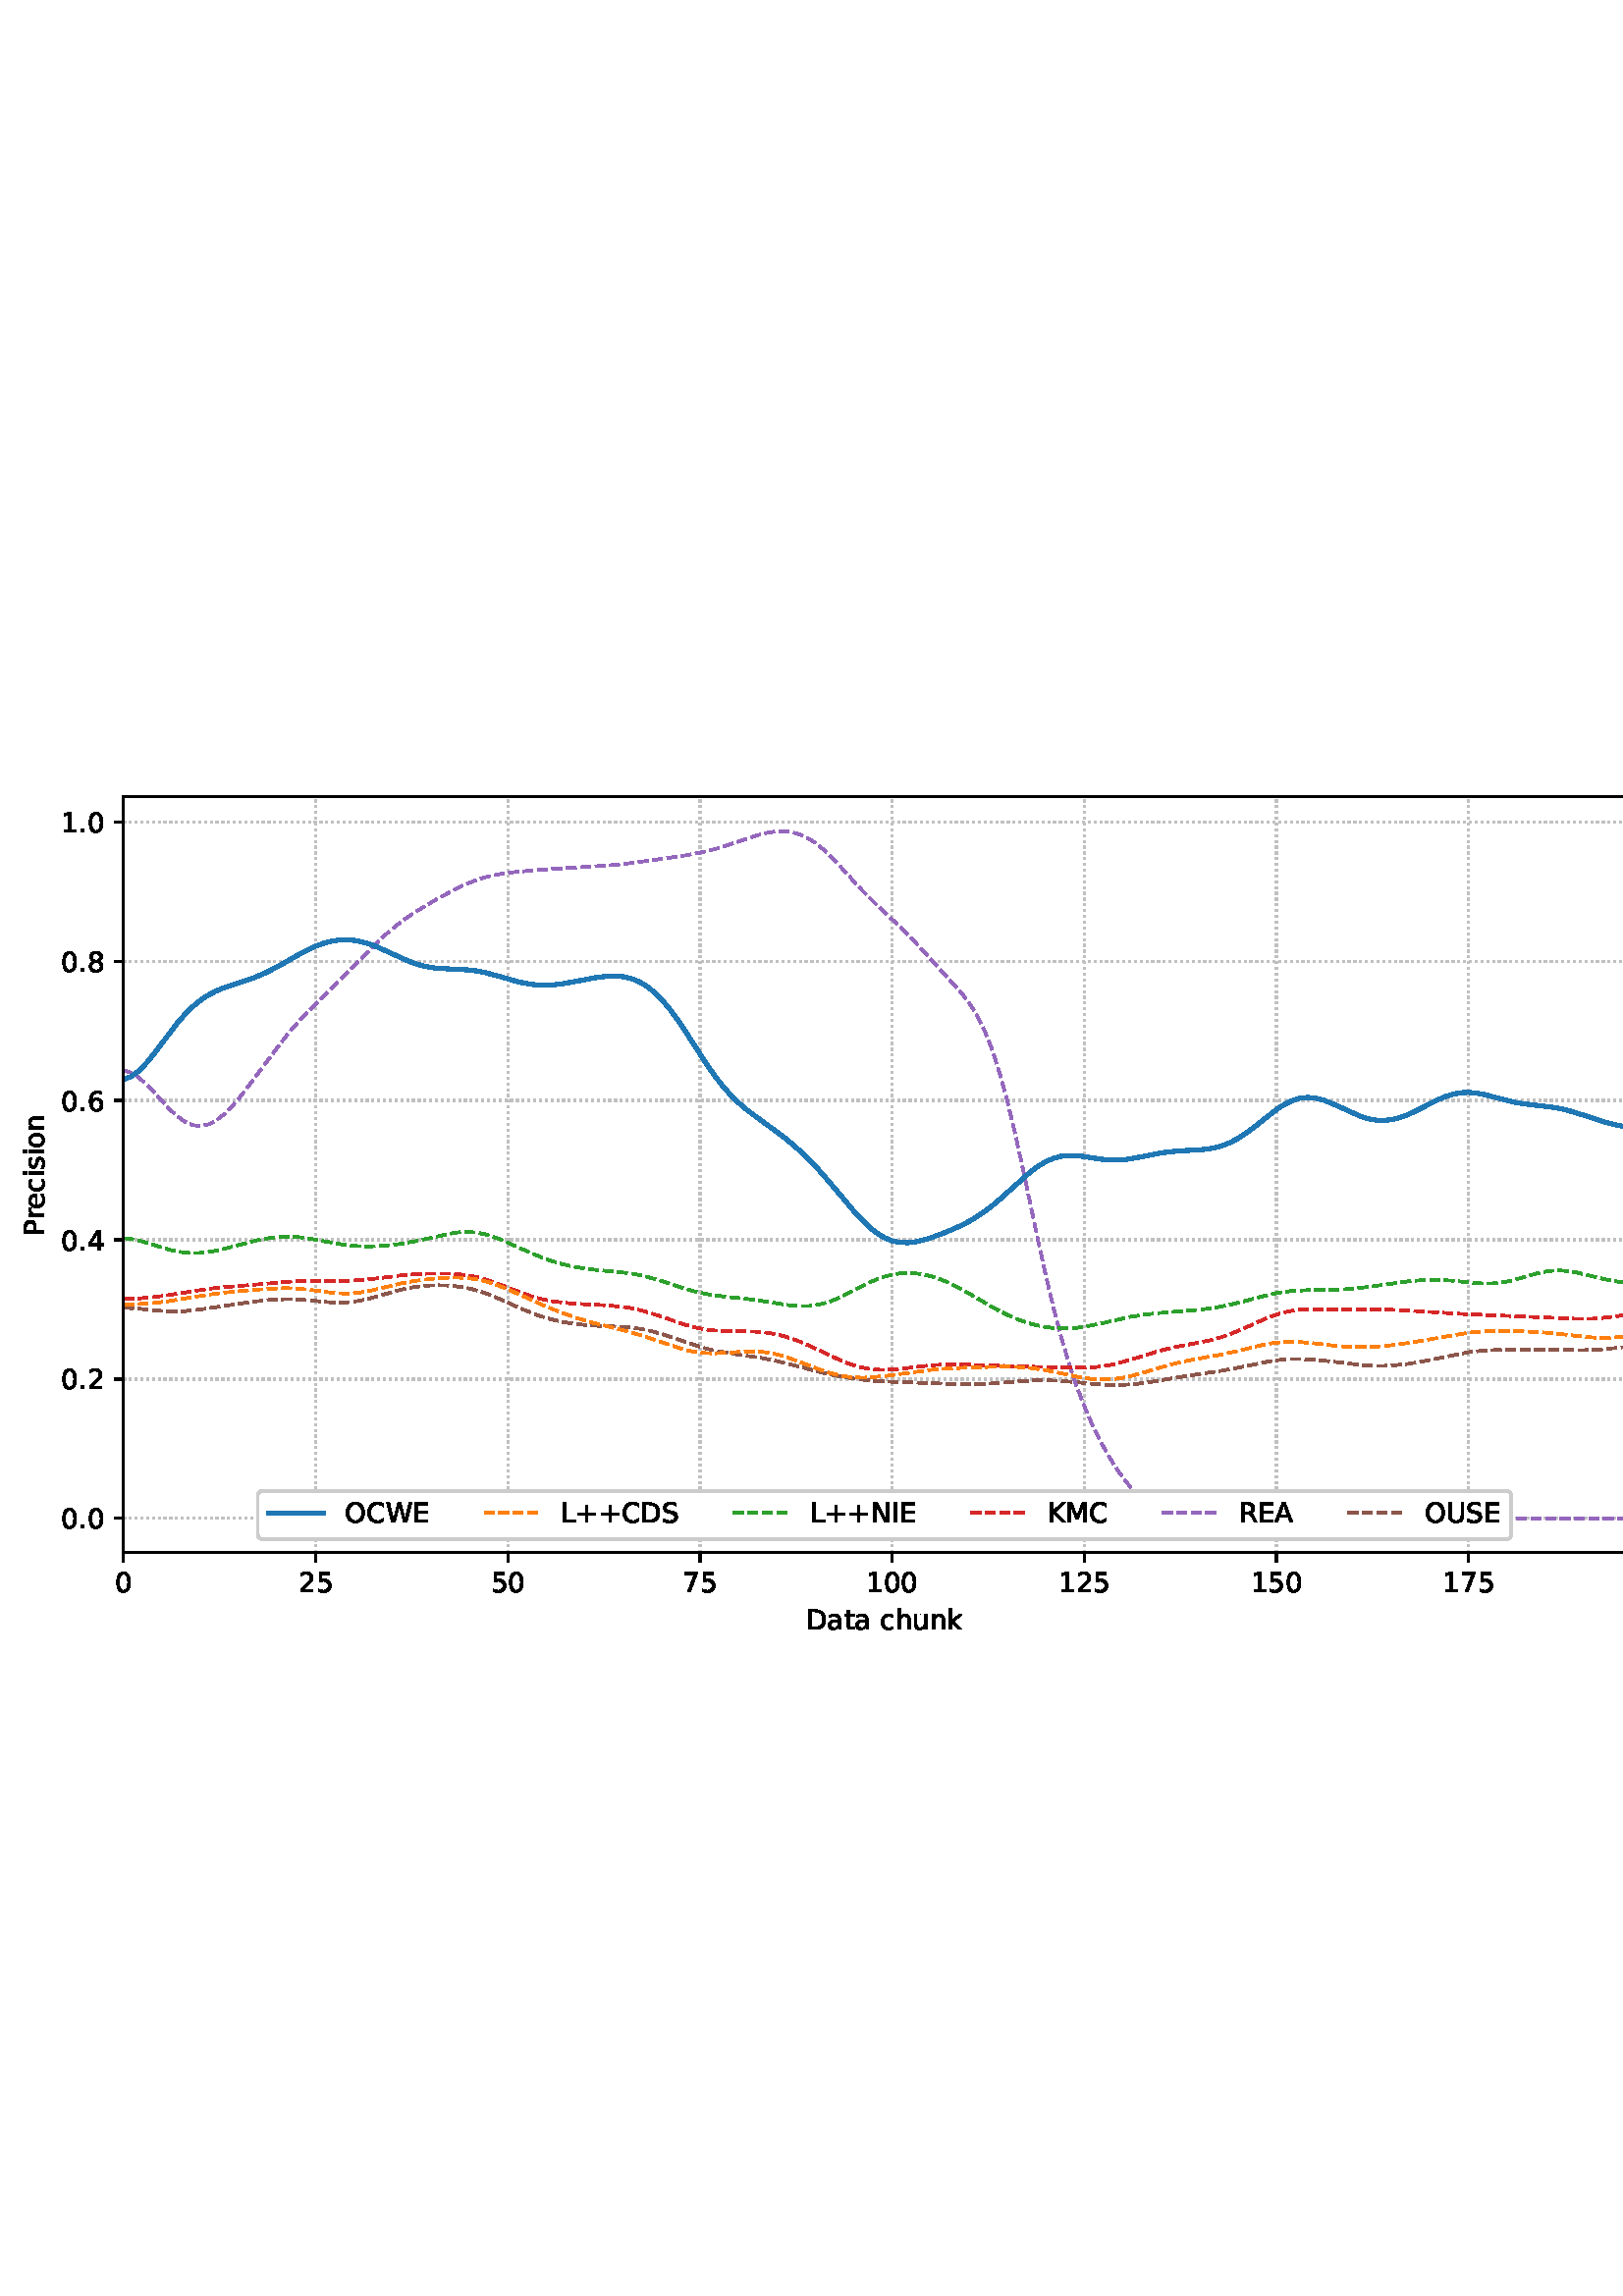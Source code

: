 %!PS-Adobe-3.0 EPSF-3.0
%%Orientation: portrait
%%BoundingBox: 1.511 235.028 610.489 556.972
%%EndComments
%%BeginProlog
/mpldict 8 dict def
mpldict begin
/m { moveto } bind def
/l { lineto } bind def
/r { rlineto } bind def
/c { curveto } bind def
/cl { closepath } bind def
/box {
m
1 index 0 r
0 exch r
neg 0 r
cl
} bind def
/clipbox {
box
clip
newpath
} bind def
%!PS-Adobe-3.0 Resource-Font
%%Copyright: Copyright (c) 2003 by Bitstream, Inc. All Rights Reserved. Copyright (c) 2006 by Tavmjong Bah. All Rights Reserved. DejaVu changes are in public domain 
25 dict begin
/_d{bind def}bind def
/_m{moveto}_d
/_l{lineto}_d
/_cl{closepath eofill}_d
/_c{curveto}_d
/_sc{7 -1 roll{setcachedevice}{pop pop pop pop pop pop}ifelse}_d
/_e{exec}_d
/FontName /DejaVuSans def
/PaintType 0 def
/FontMatrix[.001 0 0 .001 0 0]def
/FontBBox[-1021 -463 1793 1232]def
/FontType 3 def
/Encoding [ /space /plus /period /zero /one /two /four /five /six /seven /eight /A /C /D /E /I /K /L /M /N /O /P /R /S /U /W /a /c /e /h /i /k /n /o /r /s /t /u ] def
/FontInfo 10 dict dup begin
/FamilyName (DejaVu Sans) def
/FullName (DejaVu Sans) def
/Notice (Copyright (c) 2003 by Bitstream, Inc. All Rights Reserved. Copyright (c) 2006 by Tavmjong Bah. All Rights Reserved. DejaVu changes are in public domain ) def
/Weight (Book) def
/Version (Version 2.35) def
/ItalicAngle 0.0 def
/isFixedPitch false def
/UnderlinePosition -130 def
/UnderlineThickness 90 def
end readonly def
/CharStrings 39 dict dup begin
/.notdef 0 def
/space{318 0 0 0 0 0 _sc
}_d
/plus{838 0 106 0 732 627 _sc
460 627 _m
460 355 _l
732 355 _l
732 272 _l
460 272 _l
460 0 _l
378 0 _l
378 272 _l
106 272 _l
106 355 _l
378 355 _l
378 627 _l
460 627 _l
_cl}_d
/period{318 0 107 0 210 124 _sc
107 124 _m
210 124 _l
210 0 _l
107 0 _l
107 124 _l
_cl}_d
/zero{636 0 66 -13 570 742 _sc
318 664 _m
267 664 229 639 203 589 _c
177 539 165 464 165 364 _c
165 264 177 189 203 139 _c
229 89 267 64 318 64 _c
369 64 407 89 433 139 _c
458 189 471 264 471 364 _c
471 464 458 539 433 589 _c
407 639 369 664 318 664 _c
318 742 _m
399 742 461 709 505 645 _c
548 580 570 486 570 364 _c
570 241 548 147 505 83 _c
461 19 399 -13 318 -13 _c
236 -13 173 19 130 83 _c
87 147 66 241 66 364 _c
66 486 87 580 130 645 _c
173 709 236 742 318 742 _c
_cl}_d
/one{636 0 110 0 544 729 _sc
124 83 _m
285 83 _l
285 639 _l
110 604 _l
110 694 _l
284 729 _l
383 729 _l
383 83 _l
544 83 _l
544 0 _l
124 0 _l
124 83 _l
_cl}_d
/two{{636 0 73 0 536 742 _sc
192 83 _m
536 83 _l
536 0 _l
73 0 _l
73 83 _l
110 121 161 173 226 239 _c
290 304 331 346 348 365 _c
380 400 402 430 414 455 _c
426 479 433 504 433 528 _c
433 566 419 598 392 622 _c
365 646 330 659 286 659 _c
255 659 222 653 188 643 _c
154 632 117 616 78 594 _c
78 694 _l
118 710 155 722 189 730 _c
223 738 255 742 284 742 _c
}_e{359 742 419 723 464 685 _c
509 647 532 597 532 534 _c
532 504 526 475 515 449 _c
504 422 484 390 454 354 _c
446 344 420 317 376 272 _c
332 227 271 164 192 83 _c
_cl}_e}_d
/four{636 0 49 0 580 729 _sc
378 643 _m
129 254 _l
378 254 _l
378 643 _l
352 729 _m
476 729 _l
476 254 _l
580 254 _l
580 172 _l
476 172 _l
476 0 _l
378 0 _l
378 172 _l
49 172 _l
49 267 _l
352 729 _l
_cl}_d
/five{{636 0 77 -13 549 729 _sc
108 729 _m
495 729 _l
495 646 _l
198 646 _l
198 467 _l
212 472 227 476 241 478 _c
255 480 270 482 284 482 _c
365 482 429 459 477 415 _c
525 370 549 310 549 234 _c
549 155 524 94 475 51 _c
426 8 357 -13 269 -13 _c
238 -13 207 -10 175 -6 _c
143 -1 111 6 77 17 _c
77 116 _l
106 100 136 88 168 80 _c
199 72 232 69 267 69 _c
}_e{323 69 368 83 401 113 _c
433 143 450 183 450 234 _c
450 284 433 324 401 354 _c
368 384 323 399 267 399 _c
241 399 214 396 188 390 _c
162 384 135 375 108 363 _c
108 729 _l
_cl}_e}_d
/six{{636 0 70 -13 573 742 _sc
330 404 _m
286 404 251 388 225 358 _c
199 328 186 286 186 234 _c
186 181 199 139 225 109 _c
251 79 286 64 330 64 _c
374 64 409 79 435 109 _c
461 139 474 181 474 234 _c
474 286 461 328 435 358 _c
409 388 374 404 330 404 _c
526 713 _m
526 623 _l
501 635 476 644 451 650 _c
425 656 400 659 376 659 _c
310 659 260 637 226 593 _c
}_e{192 549 172 482 168 394 _c
187 422 211 444 240 459 _c
269 474 301 482 336 482 _c
409 482 467 459 509 415 _c
551 371 573 310 573 234 _c
573 159 550 99 506 54 _c
462 9 403 -13 330 -13 _c
246 -13 181 19 137 83 _c
92 147 70 241 70 364 _c
70 479 97 571 152 639 _c
206 707 280 742 372 742 _c
396 742 421 739 447 735 _c
472 730 498 723 526 713 _c
_cl}_e}_d
/seven{636 0 82 0 551 729 _sc
82 729 _m
551 729 _l
551 687 _l
286 0 _l
183 0 _l
432 646 _l
82 646 _l
82 729 _l
_cl}_d
/eight{{636 0 68 -13 568 742 _sc
318 346 _m
271 346 234 333 207 308 _c
180 283 167 249 167 205 _c
167 161 180 126 207 101 _c
234 76 271 64 318 64 _c
364 64 401 76 428 102 _c
455 127 469 161 469 205 _c
469 249 455 283 429 308 _c
402 333 365 346 318 346 _c
219 388 _m
177 398 144 418 120 447 _c
96 476 85 511 85 553 _c
85 611 105 657 147 691 _c
188 725 245 742 318 742 _c
}_e{390 742 447 725 489 691 _c
530 657 551 611 551 553 _c
551 511 539 476 515 447 _c
491 418 459 398 417 388 _c
464 377 501 355 528 323 _c
554 291 568 251 568 205 _c
568 134 546 80 503 43 _c
459 5 398 -13 318 -13 _c
237 -13 175 5 132 43 _c
89 80 68 134 68 205 _c
68 251 81 291 108 323 _c
134 355 171 377 219 388 _c
183 544 _m
183 506 194 476 218 455 _c
}_e{242 434 275 424 318 424 _c
360 424 393 434 417 455 _c
441 476 453 506 453 544 _c
453 582 441 611 417 632 _c
393 653 360 664 318 664 _c
275 664 242 653 218 632 _c
194 611 183 582 183 544 _c
_cl}_e}_d
/A{684 0 8 0 676 729 _sc
342 632 _m
208 269 _l
476 269 _l
342 632 _l
286 729 _m
398 729 _l
676 0 _l
573 0 _l
507 187 _l
178 187 _l
112 0 _l
8 0 _l
286 729 _l
_cl}_d
/C{{698 0 56 -13 644 742 _sc
644 673 _m
644 569 _l
610 599 575 622 537 638 _c
499 653 460 661 418 661 _c
334 661 270 635 226 584 _c
182 533 160 460 160 364 _c
160 268 182 194 226 143 _c
270 92 334 67 418 67 _c
460 67 499 74 537 90 _c
575 105 610 128 644 159 _c
644 56 _l
609 32 572 15 534 4 _c
496 -7 455 -13 412 -13 _c
302 -13 215 20 151 87 _c
}_e{87 154 56 246 56 364 _c
56 481 87 573 151 641 _c
215 708 302 742 412 742 _c
456 742 497 736 535 725 _c
573 713 610 696 644 673 _c
_cl}_e}_d
/D{770 0 98 0 711 729 _sc
197 648 _m
197 81 _l
316 81 _l
416 81 490 103 537 149 _c
583 195 607 267 607 365 _c
607 463 583 534 537 580 _c
490 625 416 648 316 648 _c
197 648 _l
98 729 _m
301 729 _l
442 729 546 699 612 641 _c
678 582 711 490 711 365 _c
711 239 677 147 611 88 _c
545 29 441 0 301 0 _c
98 0 _l
98 729 _l
_cl}_d
/E{632 0 98 0 568 729 _sc
98 729 _m
559 729 _l
559 646 _l
197 646 _l
197 430 _l
544 430 _l
544 347 _l
197 347 _l
197 83 _l
568 83 _l
568 0 _l
98 0 _l
98 729 _l
_cl}_d
/I{295 0 98 0 197 729 _sc
98 729 _m
197 729 _l
197 0 _l
98 0 _l
98 729 _l
_cl}_d
/K{656 0 98 0 677 729 _sc
98 729 _m
197 729 _l
197 421 _l
524 729 _l
651 729 _l
289 389 _l
677 0 _l
547 0 _l
197 351 _l
197 0 _l
98 0 _l
98 729 _l
_cl}_d
/L{557 0 98 0 552 729 _sc
98 729 _m
197 729 _l
197 83 _l
552 83 _l
552 0 _l
98 0 _l
98 729 _l
_cl}_d
/M{863 0 98 0 765 729 _sc
98 729 _m
245 729 _l
431 233 _l
618 729 _l
765 729 _l
765 0 _l
669 0 _l
669 640 _l
481 140 _l
382 140 _l
194 640 _l
194 0 _l
98 0 _l
98 729 _l
_cl}_d
/N{748 0 98 0 650 729 _sc
98 729 _m
231 729 _l
554 119 _l
554 729 _l
650 729 _l
650 0 _l
517 0 _l
194 610 _l
194 0 _l
98 0 _l
98 729 _l
_cl}_d
/O{787 0 56 -13 731 742 _sc
394 662 _m
322 662 265 635 223 582 _c
181 528 160 456 160 364 _c
160 272 181 199 223 146 _c
265 92 322 66 394 66 _c
465 66 522 92 564 146 _c
606 199 627 272 627 364 _c
627 456 606 528 564 582 _c
522 635 465 662 394 662 _c
394 742 _m
496 742 577 707 639 639 _c
700 571 731 479 731 364 _c
731 248 700 157 639 89 _c
577 21 496 -13 394 -13 _c
291 -13 209 21 148 89 _c
86 157 56 248 56 364 _c
56 479 86 571 148 639 _c
209 707 291 742 394 742 _c
_cl}_d
/P{603 0 98 0 569 729 _sc
197 648 _m
197 374 _l
321 374 _l
367 374 402 385 427 409 _c
452 433 465 467 465 511 _c
465 555 452 588 427 612 _c
402 636 367 648 321 648 _c
197 648 _l
98 729 _m
321 729 _l
402 729 464 710 506 673 _c
548 636 569 582 569 511 _c
569 439 548 384 506 348 _c
464 311 402 293 321 293 _c
197 293 _l
197 0 _l
98 0 _l
98 729 _l
_cl}_d
/R{{695 0 98 0 666 729 _sc
444 342 _m
465 334 486 319 506 296 _c
526 272 546 240 566 199 _c
666 0 _l
560 0 _l
467 187 _l
443 235 419 268 397 284 _c
374 300 343 308 304 308 _c
197 308 _l
197 0 _l
98 0 _l
98 729 _l
321 729 _l
404 729 466 711 507 677 _c
548 642 569 589 569 519 _c
569 473 558 434 537 404 _c
515 374 484 353 444 342 _c
197 648 _m
197 389 _l
321 389 _l
}_e{368 389 404 400 428 422 _c
452 444 465 476 465 519 _c
465 561 452 593 428 615 _c
404 637 368 648 321 648 _c
197 648 _l
_cl}_e}_d
/S{{635 0 66 -13 579 742 _sc
535 705 _m
535 609 _l
497 627 462 640 429 649 _c
395 657 363 662 333 662 _c
279 662 237 651 208 631 _c
179 610 165 580 165 542 _c
165 510 174 485 194 469 _c
213 452 250 439 304 429 _c
364 417 _l
437 403 491 378 526 343 _c
561 307 579 260 579 201 _c
579 130 555 77 508 41 _c
460 5 391 -13 300 -13 _c
265 -13 228 -9 189 -2 _c
}_e{150 5 110 16 69 32 _c
69 134 _l
109 111 148 94 186 83 _c
224 71 262 66 300 66 _c
356 66 399 77 430 99 _c
460 121 476 152 476 194 _c
476 230 465 258 443 278 _c
421 298 385 313 335 323 _c
275 335 _l
201 349 148 372 115 404 _c
82 435 66 478 66 534 _c
66 598 88 649 134 686 _c
179 723 242 742 322 742 _c
356 742 390 739 426 733 _c
461 727 497 717 535 705 _c
}_e{_cl}_e}_d
/U{732 0 87 -13 645 729 _sc
87 729 _m
186 729 _l
186 286 _l
186 208 200 151 228 117 _c
256 83 302 66 366 66 _c
429 66 475 83 503 117 _c
531 151 546 208 546 286 _c
546 729 _l
645 729 _l
645 274 _l
645 178 621 107 574 59 _c
527 11 458 -13 366 -13 _c
274 -13 204 11 157 59 _c
110 107 87 178 87 274 _c
87 729 _l
_cl}_d
/W{989 0 33 0 956 729 _sc
33 729 _m
133 729 _l
286 113 _l
439 729 _l
550 729 _l
703 113 _l
856 729 _l
956 729 _l
773 0 _l
649 0 _l
495 633 _l
340 0 _l
216 0 _l
33 729 _l
_cl}_d
/a{{613 0 60 -13 522 560 _sc
343 275 _m
270 275 220 266 192 250 _c
164 233 150 205 150 165 _c
150 133 160 107 181 89 _c
202 70 231 61 267 61 _c
317 61 357 78 387 114 _c
417 149 432 196 432 255 _c
432 275 _l
343 275 _l
522 312 _m
522 0 _l
432 0 _l
432 83 _l
411 49 385 25 355 10 _c
325 -5 287 -13 243 -13 _c
187 -13 142 2 109 33 _c
76 64 60 106 60 159 _c
}_e{60 220 80 266 122 298 _c
163 329 224 345 306 345 _c
432 345 _l
432 354 _l
432 395 418 427 391 450 _c
364 472 326 484 277 484 _c
245 484 215 480 185 472 _c
155 464 127 453 100 439 _c
100 522 _l
132 534 164 544 195 550 _c
226 556 256 560 286 560 _c
365 560 424 539 463 498 _c
502 457 522 395 522 312 _c
_cl}_e}_d
/c{{550 0 55 -13 488 560 _sc
488 526 _m
488 442 _l
462 456 437 466 411 473 _c
385 480 360 484 334 484 _c
276 484 230 465 198 428 _c
166 391 150 339 150 273 _c
150 206 166 154 198 117 _c
230 80 276 62 334 62 _c
360 62 385 65 411 72 _c
437 79 462 90 488 104 _c
488 21 _l
462 9 436 0 410 -5 _c
383 -10 354 -13 324 -13 _c
242 -13 176 12 128 64 _c
}_e{79 115 55 185 55 273 _c
55 362 79 432 128 483 _c
177 534 244 560 330 560 _c
358 560 385 557 411 551 _c
437 545 463 537 488 526 _c
_cl}_e}_d
/e{{615 0 55 -13 562 560 _sc
562 296 _m
562 252 _l
149 252 _l
153 190 171 142 205 110 _c
238 78 284 62 344 62 _c
378 62 412 66 444 74 _c
476 82 509 95 541 113 _c
541 28 _l
509 14 476 3 442 -3 _c
408 -9 373 -13 339 -13 _c
251 -13 182 12 131 62 _c
80 112 55 181 55 268 _c
55 357 79 428 127 481 _c
175 533 241 560 323 560 _c
397 560 455 536 498 489 _c
}_e{540 441 562 377 562 296 _c
472 322 _m
471 371 457 410 431 440 _c
404 469 368 484 324 484 _c
274 484 234 469 204 441 _c
174 413 156 373 152 322 _c
472 322 _l
_cl}_e}_d
/h{634 0 91 0 549 760 _sc
549 330 _m
549 0 _l
459 0 _l
459 327 _l
459 379 448 417 428 443 _c
408 469 378 482 338 482 _c
289 482 251 466 223 435 _c
195 404 181 362 181 309 _c
181 0 _l
91 0 _l
91 760 _l
181 760 _l
181 462 _l
202 494 227 519 257 535 _c
286 551 320 560 358 560 _c
420 560 468 540 500 501 _c
532 462 549 405 549 330 _c
_cl}_d
/i{278 0 94 0 184 760 _sc
94 547 _m
184 547 _l
184 0 _l
94 0 _l
94 547 _l
94 760 _m
184 760 _l
184 646 _l
94 646 _l
94 760 _l
_cl}_d
/k{579 0 91 0 576 760 _sc
91 760 _m
181 760 _l
181 311 _l
449 547 _l
564 547 _l
274 291 _l
576 0 _l
459 0 _l
181 267 _l
181 0 _l
91 0 _l
91 760 _l
_cl}_d
/n{634 0 91 0 549 560 _sc
549 330 _m
549 0 _l
459 0 _l
459 327 _l
459 379 448 417 428 443 _c
408 469 378 482 338 482 _c
289 482 251 466 223 435 _c
195 404 181 362 181 309 _c
181 0 _l
91 0 _l
91 547 _l
181 547 _l
181 462 _l
202 494 227 519 257 535 _c
286 551 320 560 358 560 _c
420 560 468 540 500 501 _c
532 462 549 405 549 330 _c
_cl}_d
/o{612 0 55 -13 557 560 _sc
306 484 _m
258 484 220 465 192 427 _c
164 389 150 338 150 273 _c
150 207 163 156 191 118 _c
219 80 257 62 306 62 _c
354 62 392 80 420 118 _c
448 156 462 207 462 273 _c
462 337 448 389 420 427 _c
392 465 354 484 306 484 _c
306 560 _m
384 560 445 534 490 484 _c
534 433 557 363 557 273 _c
557 183 534 113 490 63 _c
445 12 384 -13 306 -13 _c
227 -13 165 12 121 63 _c
77 113 55 183 55 273 _c
55 363 77 433 121 484 _c
165 534 227 560 306 560 _c
_cl}_d
/r{411 0 91 0 411 560 _sc
411 463 _m
401 469 390 473 378 476 _c
366 478 353 480 339 480 _c
288 480 249 463 222 430 _c
194 397 181 350 181 288 _c
181 0 _l
91 0 _l
91 547 _l
181 547 _l
181 462 _l
199 495 224 520 254 536 _c
284 552 321 560 365 560 _c
371 560 378 559 386 559 _c
393 558 401 557 411 555 _c
411 463 _l
_cl}_d
/s{{521 0 54 -13 472 560 _sc
443 531 _m
443 446 _l
417 458 391 468 364 475 _c
336 481 308 485 279 485 _c
234 485 200 478 178 464 _c
156 450 145 430 145 403 _c
145 382 153 366 169 354 _c
185 342 217 330 265 320 _c
296 313 _l
360 299 405 279 432 255 _c
458 230 472 195 472 151 _c
472 100 452 60 412 31 _c
372 1 316 -13 246 -13 _c
216 -13 186 -10 154 -5 _c
}_e{122 0 89 8 54 20 _c
54 113 _l
87 95 120 82 152 74 _c
184 65 216 61 248 61 _c
290 61 323 68 346 82 _c
368 96 380 117 380 144 _c
380 168 371 187 355 200 _c
339 213 303 226 247 238 _c
216 245 _l
160 257 119 275 95 299 _c
70 323 58 356 58 399 _c
58 450 76 490 112 518 _c
148 546 200 560 268 560 _c
301 560 332 557 362 552 _c
391 547 418 540 443 531 _c
}_e{_cl}_e}_d
/t{392 0 27 0 368 702 _sc
183 702 _m
183 547 _l
368 547 _l
368 477 _l
183 477 _l
183 180 _l
183 135 189 106 201 94 _c
213 81 238 75 276 75 _c
368 75 _l
368 0 _l
276 0 _l
206 0 158 13 132 39 _c
106 65 93 112 93 180 _c
93 477 _l
27 477 _l
27 547 _l
93 547 _l
93 702 _l
183 702 _l
_cl}_d
/u{634 0 85 -13 543 560 _sc
85 216 _m
85 547 _l
175 547 _l
175 219 _l
175 167 185 129 205 103 _c
225 77 255 64 296 64 _c
344 64 383 79 411 110 _c
439 141 453 183 453 237 _c
453 547 _l
543 547 _l
543 0 _l
453 0 _l
453 84 _l
431 50 405 26 377 10 _c
348 -5 315 -13 277 -13 _c
214 -13 166 6 134 45 _c
101 83 85 140 85 216 _c
311 560 _m
311 560 _l
_cl}_d
end readonly def

/BuildGlyph
 {exch begin
 CharStrings exch
 2 copy known not{pop /.notdef}if
 true 3 1 roll get exec
 end}_d

/BuildChar {
 1 index /Encoding get exch get
 1 index /BuildGlyph get exec
}_d

FontName currentdict end definefont pop
end
%%EndProlog
mpldict begin
1.511 235.028 translate
608.978 321.944 0 0 clipbox
gsave
0 0 m
608.978 0 l
608.978 321.944 l
0 321.944 l
cl
1.000 setgray
fill
grestore
gsave
43.778 37.544 m
601.778 37.544 l
601.778 314.744 l
43.778 314.744 l
cl
1.000 setgray
fill
grestore
0.800 setlinewidth
1 setlinejoin
0 setlinecap
[0.8 1.32] 0 setdash
0.753 setgray
gsave
558 277.2 43.78 37.54 clipbox
43.778 37.544 m
43.778 314.744 l
stroke
grestore
[] 0 setdash
0.000 setgray
gsave
/o {
gsave
newpath
translate
0.8 setlinewidth
1 setlinejoin
0 setlinecap
0 0 m
0 -3.5 l

gsave
0.000 setgray
fill
grestore
stroke
grestore
} bind def
43.778 37.544 o
grestore
/DejaVuSans findfont
10.000 scalefont
setfont
gsave
40.598 22.95 translate
0.0 rotate
0.0 0 m /zero glyphshow
grestore
[0.8 1.32] 0 setdash
0.753 setgray
gsave
558 277.2 43.78 37.54 clipbox
114.233 37.544 m
114.233 314.744 l
stroke
grestore
[] 0 setdash
0.000 setgray
gsave
/o {
gsave
newpath
translate
0.8 setlinewidth
1 setlinejoin
0 setlinecap
0 0 m
0 -3.5 l

gsave
0.000 setgray
fill
grestore
stroke
grestore
} bind def
114.233 37.544 o
grestore
gsave
107.873 22.95 translate
0.0 rotate
0.0 0 m /two glyphshow
6.362 0 m /five glyphshow
grestore
[0.8 1.32] 0 setdash
0.753 setgray
gsave
558 277.2 43.78 37.54 clipbox
184.687 37.544 m
184.687 314.744 l
stroke
grestore
[] 0 setdash
0.000 setgray
gsave
/o {
gsave
newpath
translate
0.8 setlinewidth
1 setlinejoin
0 setlinecap
0 0 m
0 -3.5 l

gsave
0.000 setgray
fill
grestore
stroke
grestore
} bind def
184.687 37.544 o
grestore
gsave
178.328 22.95 translate
0.0 rotate
0.0 0 m /five glyphshow
6.362 0 m /zero glyphshow
grestore
[0.8 1.32] 0 setdash
0.753 setgray
gsave
558 277.2 43.78 37.54 clipbox
255.142 37.544 m
255.142 314.744 l
stroke
grestore
[] 0 setdash
0.000 setgray
gsave
/o {
gsave
newpath
translate
0.8 setlinewidth
1 setlinejoin
0 setlinecap
0 0 m
0 -3.5 l

gsave
0.000 setgray
fill
grestore
stroke
grestore
} bind def
255.142 37.544 o
grestore
gsave
248.782 22.95 translate
0.0 rotate
0.0 0 m /seven glyphshow
6.362 0 m /five glyphshow
grestore
[0.8 1.32] 0 setdash
0.753 setgray
gsave
558 277.2 43.78 37.54 clipbox
325.596 37.544 m
325.596 314.744 l
stroke
grestore
[] 0 setdash
0.000 setgray
gsave
/o {
gsave
newpath
translate
0.8 setlinewidth
1 setlinejoin
0 setlinecap
0 0 m
0 -3.5 l

gsave
0.000 setgray
fill
grestore
stroke
grestore
} bind def
325.596 37.544 o
grestore
gsave
316.057 22.95 translate
0.0 rotate
0.0 0 m /one glyphshow
6.362 0 m /zero glyphshow
12.725 0 m /zero glyphshow
grestore
[0.8 1.32] 0 setdash
0.753 setgray
gsave
558 277.2 43.78 37.54 clipbox
396.051 37.544 m
396.051 314.744 l
stroke
grestore
[] 0 setdash
0.000 setgray
gsave
/o {
gsave
newpath
translate
0.8 setlinewidth
1 setlinejoin
0 setlinecap
0 0 m
0 -3.5 l

gsave
0.000 setgray
fill
grestore
stroke
grestore
} bind def
396.051 37.544 o
grestore
gsave
386.512 22.95 translate
0.0 rotate
0.0 0 m /one glyphshow
6.362 0 m /two glyphshow
12.725 0 m /five glyphshow
grestore
[0.8 1.32] 0 setdash
0.753 setgray
gsave
558 277.2 43.78 37.54 clipbox
466.505 37.544 m
466.505 314.744 l
stroke
grestore
[] 0 setdash
0.000 setgray
gsave
/o {
gsave
newpath
translate
0.8 setlinewidth
1 setlinejoin
0 setlinecap
0 0 m
0 -3.5 l

gsave
0.000 setgray
fill
grestore
stroke
grestore
} bind def
466.505 37.544 o
grestore
gsave
456.966 22.95 translate
0.0 rotate
0.0 0 m /one glyphshow
6.362 0 m /five glyphshow
12.725 0 m /zero glyphshow
grestore
[0.8 1.32] 0 setdash
0.753 setgray
gsave
558 277.2 43.78 37.54 clipbox
536.96 37.544 m
536.96 314.744 l
stroke
grestore
[] 0 setdash
0.000 setgray
gsave
/o {
gsave
newpath
translate
0.8 setlinewidth
1 setlinejoin
0 setlinecap
0 0 m
0 -3.5 l

gsave
0.000 setgray
fill
grestore
stroke
grestore
} bind def
536.96 37.544 o
grestore
gsave
527.421 22.95 translate
0.0 rotate
0.0 0 m /one glyphshow
6.362 0 m /seven glyphshow
12.725 0 m /five glyphshow
grestore
gsave
294.083 9.278 translate
0.0 rotate
0.0 0 m /D glyphshow
7.7 0 m /a glyphshow
13.828 0 m /t glyphshow
17.749 0 m /a glyphshow
23.877 0 m /space glyphshow
27.056 0 m /c glyphshow
32.554 0 m /h glyphshow
38.892 0 m /u glyphshow
45.229 0 m /n glyphshow
51.567 0 m /k glyphshow
grestore
[0.8 1.32] 0 setdash
0.753 setgray
gsave
558 277.2 43.78 37.54 clipbox
43.778 50.144 m
601.778 50.144 l
stroke
grestore
[] 0 setdash
0.000 setgray
gsave
/o {
gsave
newpath
translate
0.8 setlinewidth
1 setlinejoin
0 setlinecap
0 0 m
-3.5 0 l

gsave
0.000 setgray
fill
grestore
stroke
grestore
} bind def
43.778 50.144 o
grestore
gsave
20.872 46.347 translate
0.0 rotate
0.0 0 m /zero glyphshow
6.362 0 m /period glyphshow
9.541 0 m /zero glyphshow
grestore
[0.8 1.32] 0 setdash
0.753 setgray
gsave
558 277.2 43.78 37.54 clipbox
43.778 101.241 m
601.778 101.241 l
stroke
grestore
[] 0 setdash
0.000 setgray
gsave
/o {
gsave
newpath
translate
0.8 setlinewidth
1 setlinejoin
0 setlinecap
0 0 m
-3.5 0 l

gsave
0.000 setgray
fill
grestore
stroke
grestore
} bind def
43.778 101.241 o
grestore
gsave
20.872 97.444 translate
0.0 rotate
0.0 0 m /zero glyphshow
6.362 0 m /period glyphshow
9.541 0 m /two glyphshow
grestore
[0.8 1.32] 0 setdash
0.753 setgray
gsave
558 277.2 43.78 37.54 clipbox
43.778 152.338 m
601.778 152.338 l
stroke
grestore
[] 0 setdash
0.000 setgray
gsave
/o {
gsave
newpath
translate
0.8 setlinewidth
1 setlinejoin
0 setlinecap
0 0 m
-3.5 0 l

gsave
0.000 setgray
fill
grestore
stroke
grestore
} bind def
43.778 152.338 o
grestore
gsave
20.872 148.541 translate
0.0 rotate
0.0 0 m /zero glyphshow
6.362 0 m /period glyphshow
9.541 0 m /four glyphshow
grestore
[0.8 1.32] 0 setdash
0.753 setgray
gsave
558 277.2 43.78 37.54 clipbox
43.778 203.435 m
601.778 203.435 l
stroke
grestore
[] 0 setdash
0.000 setgray
gsave
/o {
gsave
newpath
translate
0.8 setlinewidth
1 setlinejoin
0 setlinecap
0 0 m
-3.5 0 l

gsave
0.000 setgray
fill
grestore
stroke
grestore
} bind def
43.778 203.435 o
grestore
gsave
20.872 199.638 translate
0.0 rotate
0.0 0 m /zero glyphshow
6.362 0 m /period glyphshow
9.541 0 m /six glyphshow
grestore
[0.8 1.32] 0 setdash
0.753 setgray
gsave
558 277.2 43.78 37.54 clipbox
43.778 254.532 m
601.778 254.532 l
stroke
grestore
[] 0 setdash
0.000 setgray
gsave
/o {
gsave
newpath
translate
0.8 setlinewidth
1 setlinejoin
0 setlinecap
0 0 m
-3.5 0 l

gsave
0.000 setgray
fill
grestore
stroke
grestore
} bind def
43.778 254.532 o
grestore
gsave
20.872 250.735 translate
0.0 rotate
0.0 0 m /zero glyphshow
6.362 0 m /period glyphshow
9.541 0 m /eight glyphshow
grestore
[0.8 1.32] 0 setdash
0.753 setgray
gsave
558 277.2 43.78 37.54 clipbox
43.778 305.629 m
601.778 305.629 l
stroke
grestore
[] 0 setdash
0.000 setgray
gsave
/o {
gsave
newpath
translate
0.8 setlinewidth
1 setlinejoin
0 setlinecap
0 0 m
-3.5 0 l

gsave
0.000 setgray
fill
grestore
stroke
grestore
} bind def
43.778 305.629 o
grestore
gsave
20.872 301.832 translate
0.0 rotate
0.0 0 m /one glyphshow
6.362 0 m /period glyphshow
9.541 0 m /zero glyphshow
grestore
gsave
14.794 153.808 translate
90.0 rotate
0.0 0 m /P glyphshow
5.905 0 m /r glyphshow
9.767 0 m /e glyphshow
15.919 0 m /c glyphshow
21.417 0 m /i glyphshow
24.195 0 m /s glyphshow
29.405 0 m /i glyphshow
32.184 0 m /o glyphshow
38.302 0 m /n glyphshow
grestore
1.000 setlinewidth
[3.7 1.6] 0 setdash
0.549 0.337 0.294 setrgbcolor
gsave
558 277.2 43.78 37.54 clipbox
43.778 127.417 m
49.414 127.056 l
57.869 126.216 l
60.687 126.068 l
63.505 126.049 l
66.324 126.171 l
71.96 126.773 l
91.687 129.682 l
97.324 130.261 l
102.96 130.541 l
105.778 130.52 l
111.414 130.153 l
119.869 129.362 l
122.687 129.272 l
125.505 129.36 l
128.324 129.652 l
131.142 130.144 l
133.96 130.806 l
145.233 133.957 l
148.051 134.574 l
150.869 135.052 l
153.687 135.385 l
156.505 135.578 l
159.324 135.64 l
162.142 135.57 l
164.96 135.359 l
167.778 134.994 l
170.596 134.453 l
173.414 133.726 l
176.233 132.815 l
179.051 131.742 l
184.687 129.274 l
190.324 126.754 l
195.96 124.571 l
198.778 123.673 l
201.596 122.912 l
204.414 122.285 l
207.233 121.779 l
212.869 121.094 l
218.505 120.74 l
226.96 120.368 l
229.778 120.132 l
232.596 119.775 l
235.414 119.273 l
238.233 118.616 l
243.869 116.905 l
255.142 113.071 l
257.96 112.288 l
260.778 111.626 l
266.414 110.624 l
277.687 109.002 l
283.324 107.874 l
288.96 106.468 l
300.233 103.542 l
305.869 102.346 l
311.505 101.412 l
317.142 100.752 l
322.778 100.352 l
331.233 100.059 l
342.505 99.646 l
350.96 99.338 l
356.596 99.362 l
362.233 99.644 l
376.324 100.7 l
381.96 100.8 l
387.596 100.572 l
393.233 100.081 l
401.687 99.274 l
407.324 99.049 l
410.142 99.1 l
415.778 99.55 l
421.414 100.364 l
435.505 102.685 l
446.778 104.359 l
452.414 105.424 l
463.687 107.71 l
466.505 108.127 l
469.324 108.425 l
472.142 108.594 l
474.96 108.633 l
480.596 108.364 l
486.233 107.76 l
497.505 106.402 l
503.142 106.092 l
505.96 106.095 l
508.778 106.211 l
514.414 106.773 l
520.051 107.712 l
536.96 111.107 l
542.596 111.713 l
548.233 111.956 l
559.505 112.004 l
570.778 111.916 l
579.233 111.849 l
584.869 112.076 l
590.505 112.605 l
598.96 113.465 l
601.778 113.594 l
601.778 113.594 l
stroke
grestore
0.580 0.404 0.741 setrgbcolor
gsave
558 277.2 43.78 37.54 clipbox
43.778 214.543 m
46.596 213.588 l
49.414 211.772 l
52.233 209.27 l
55.051 206.321 l
60.687 200.202 l
63.505 197.591 l
66.324 195.596 l
69.142 194.382 l
71.96 194.042 l
74.778 194.594 l
77.596 195.992 l
80.414 198.139 l
83.233 200.905 l
86.051 204.146 l
88.869 207.717 l
102.96 226.462 l
105.778 229.846 l
108.596 233.031 l
114.233 238.899 l
128.324 252.885 l
136.778 261.394 l
139.596 264.015 l
142.414 266.451 l
145.233 268.684 l
148.051 270.726 l
153.687 274.356 l
159.324 277.626 l
164.96 280.65 l
167.778 282.025 l
170.596 283.264 l
173.414 284.337 l
176.233 285.225 l
179.051 285.933 l
181.869 286.478 l
187.505 287.221 l
195.96 287.96 l
207.233 288.727 l
221.324 289.577 l
226.96 290.134 l
235.414 291.22 l
249.505 293.258 l
255.142 294.292 l
260.778 295.652 l
266.414 297.389 l
274.869 300.273 l
277.687 301.096 l
280.505 301.732 l
283.324 302.108 l
286.142 302.144 l
288.96 301.784 l
291.778 300.972 l
294.596 299.668 l
297.414 297.875 l
300.233 295.62 l
303.051 292.969 l
305.869 290.03 l
314.324 280.749 l
319.96 275.087 l
328.414 267.169 l
334.051 261.427 l
350.96 242.94 l
353.778 239.285 l
356.596 234.826 l
359.414 229.197 l
362.233 222.099 l
365.051 213.366 l
367.869 203.013 l
370.687 191.254 l
373.505 178.478 l
379.142 151.916 l
381.96 139.157 l
384.778 127.295 l
387.596 116.558 l
390.414 107.023 l
393.233 98.641 l
396.051 91.281 l
398.869 84.783 l
401.687 79.005 l
404.505 73.837 l
407.324 69.23 l
410.142 65.174 l
412.96 61.668 l
415.778 58.723 l
418.596 56.332 l
421.414 54.458 l
424.233 53.046 l
427.051 52.026 l
429.869 51.319 l
432.687 50.853 l
435.505 50.555 l
441.142 50.266 l
449.596 50.159 l
491.869 50.144 l
601.778 50.144 l
601.778 50.144 l
stroke
grestore
0.839 0.153 0.157 setrgbcolor
gsave
558 277.2 43.78 37.54 clipbox
43.778 130.612 m
49.414 130.82 l
55.051 131.323 l
60.687 132.105 l
74.778 134.328 l
80.414 134.912 l
100.142 136.573 l
105.778 137.08 l
111.414 137.348 l
117.051 137.342 l
125.505 137.27 l
131.142 137.553 l
136.778 138.166 l
145.233 139.234 l
150.869 139.719 l
156.505 139.952 l
162.142 139.939 l
164.96 139.81 l
167.778 139.566 l
170.596 139.174 l
173.414 138.61 l
176.233 137.866 l
179.051 136.957 l
184.687 134.811 l
190.324 132.634 l
193.142 131.681 l
195.96 130.869 l
198.778 130.211 l
201.596 129.701 l
207.233 129.046 l
212.869 128.697 l
221.324 128.274 l
226.96 127.719 l
229.778 127.27 l
232.596 126.681 l
235.414 125.948 l
241.051 124.132 l
249.505 121.235 l
252.324 120.444 l
255.142 119.808 l
257.96 119.342 l
260.778 119.04 l
266.414 118.809 l
274.869 118.672 l
277.687 118.473 l
280.505 118.13 l
283.324 117.614 l
286.142 116.915 l
288.96 116.031 l
291.778 114.978 l
297.414 112.48 l
305.869 108.474 l
308.687 107.304 l
311.505 106.311 l
314.324 105.535 l
317.142 104.998 l
319.96 104.7 l
322.778 104.625 l
325.596 104.735 l
331.233 105.313 l
339.687 106.299 l
345.324 106.62 l
350.96 106.605 l
379.142 105.712 l
396.051 105.384 l
398.869 105.518 l
401.687 105.786 l
404.505 106.207 l
407.324 106.784 l
412.96 108.326 l
424.233 111.772 l
429.869 113.085 l
441.142 115.237 l
443.96 115.931 l
446.778 116.767 l
449.596 117.758 l
455.233 120.132 l
460.869 122.686 l
463.687 123.857 l
466.505 124.871 l
469.324 125.684 l
472.142 126.278 l
474.96 126.66 l
477.778 126.858 l
483.414 126.887 l
494.687 126.664 l
508.778 126.651 l
514.414 126.394 l
534.142 125.151 l
576.414 123.341 l
582.051 123.366 l
584.869 123.54 l
590.505 124.204 l
596.142 125.013 l
598.96 125.321 l
601.778 125.49 l
601.778 125.49 l
stroke
grestore
0.173 0.627 0.173 setrgbcolor
gsave
558 277.2 43.78 37.54 clipbox
43.778 152.931 m
46.596 152.624 l
49.414 152.05 l
55.051 150.387 l
60.687 148.679 l
63.505 148.034 l
66.324 147.611 l
69.142 147.437 l
71.96 147.514 l
74.778 147.82 l
77.596 148.312 l
83.233 149.665 l
91.687 151.88 l
94.505 152.494 l
97.324 152.982 l
100.142 153.314 l
102.96 153.468 l
105.778 153.436 l
108.596 153.224 l
111.414 152.859 l
117.051 151.842 l
122.687 150.802 l
125.505 150.395 l
128.324 150.102 l
131.142 149.937 l
133.96 149.898 l
139.596 150.157 l
145.233 150.806 l
150.869 151.815 l
164.96 154.89 l
167.778 155.173 l
170.596 155.195 l
173.414 154.926 l
176.233 154.362 l
179.051 153.533 l
181.869 152.49 l
187.505 150.026 l
193.142 147.488 l
198.778 145.247 l
201.596 144.299 l
204.414 143.48 l
207.233 142.791 l
210.051 142.229 l
215.687 141.437 l
229.778 139.996 l
232.596 139.487 l
235.414 138.843 l
241.051 137.194 l
249.505 134.423 l
252.324 133.616 l
255.142 132.926 l
257.96 132.362 l
263.596 131.565 l
274.869 130.346 l
280.505 129.492 l
286.142 128.564 l
288.96 128.2 l
291.778 127.992 l
294.596 128.008 l
297.414 128.301 l
300.233 128.899 l
303.051 129.798 l
305.869 130.962 l
311.505 133.783 l
317.142 136.631 l
319.96 137.84 l
322.778 138.82 l
325.596 139.538 l
328.414 139.977 l
331.233 140.136 l
334.051 140.021 l
336.869 139.64 l
339.687 139.004 l
342.505 138.123 l
345.324 137.017 l
348.142 135.709 l
353.778 132.647 l
362.233 127.703 l
365.051 126.173 l
367.869 124.774 l
370.687 123.53 l
373.505 122.457 l
376.324 121.563 l
379.142 120.852 l
381.96 120.323 l
384.778 119.979 l
387.596 119.82 l
390.414 119.847 l
393.233 120.051 l
396.051 120.42 l
401.687 121.533 l
412.96 124.073 l
418.596 124.956 l
424.233 125.536 l
438.324 126.688 l
443.96 127.43 l
449.596 128.523 l
455.233 129.949 l
463.687 132.17 l
466.505 132.758 l
469.324 133.218 l
472.142 133.542 l
477.778 133.843 l
489.051 134.015 l
494.687 134.388 l
500.324 135.049 l
514.414 137.05 l
520.051 137.547 l
525.687 137.654 l
531.324 137.319 l
539.778 136.444 l
542.596 136.288 l
545.414 136.308 l
548.233 136.547 l
551.051 137.013 l
553.869 137.677 l
562.324 140.065 l
565.142 140.656 l
567.96 141.001 l
570.778 141.059 l
573.596 140.834 l
576.414 140.367 l
582.051 139.019 l
587.687 137.672 l
590.505 137.152 l
593.324 136.764 l
598.96 136.348 l
601.778 136.278 l
601.778 136.278 l
stroke
grestore
1.000 0.498 0.055 setrgbcolor
gsave
558 277.2 43.78 37.54 clipbox
43.778 128.598 m
49.414 128.757 l
55.051 129.169 l
60.687 129.865 l
69.142 131.266 l
74.778 132.182 l
80.414 132.922 l
88.869 133.738 l
97.324 134.388 l
102.96 134.581 l
105.778 134.528 l
108.596 134.353 l
114.233 133.698 l
119.869 132.949 l
122.687 132.706 l
125.505 132.629 l
128.324 132.753 l
131.142 133.08 l
133.96 133.585 l
139.596 134.912 l
145.233 136.259 l
150.869 137.305 l
156.505 138.01 l
162.142 138.417 l
164.96 138.484 l
167.778 138.422 l
170.596 138.196 l
173.414 137.775 l
176.233 137.147 l
179.051 136.316 l
181.869 135.305 l
187.505 132.911 l
198.778 127.837 l
204.414 125.579 l
210.051 123.609 l
215.687 121.946 l
224.142 119.854 l
229.778 118.424 l
235.414 116.721 l
249.505 112.02 l
252.324 111.383 l
255.142 110.948 l
257.96 110.722 l
260.778 110.687 l
266.414 110.998 l
272.051 111.364 l
274.869 111.391 l
277.687 111.239 l
280.505 110.878 l
283.324 110.299 l
286.142 109.517 l
291.778 107.508 l
300.233 104.286 l
303.051 103.403 l
305.869 102.693 l
308.687 102.181 l
311.505 101.873 l
314.324 101.763 l
317.142 101.827 l
322.778 102.352 l
339.687 104.615 l
345.324 105.069 l
353.778 105.483 l
365.051 105.799 l
370.687 105.735 l
376.324 105.331 l
381.96 104.511 l
387.596 103.365 l
393.233 102.165 l
396.051 101.663 l
398.869 101.292 l
401.687 101.092 l
404.505 101.092 l
407.324 101.304 l
410.142 101.721 l
412.96 102.317 l
418.596 103.877 l
427.051 106.39 l
432.687 107.751 l
438.324 108.818 l
446.778 110.331 l
452.414 111.582 l
460.869 113.629 l
463.687 114.187 l
466.505 114.605 l
469.324 114.857 l
472.142 114.935 l
474.96 114.852 l
480.596 114.333 l
489.051 113.337 l
494.687 112.961 l
500.324 112.97 l
505.96 113.346 l
511.596 114.007 l
517.233 114.879 l
536.96 118.275 l
542.596 118.74 l
548.233 118.874 l
556.687 118.73 l
562.324 118.495 l
567.96 118.074 l
576.414 117.089 l
582.051 116.524 l
584.869 116.389 l
587.687 116.38 l
593.324 116.679 l
598.96 117.091 l
601.778 117.201 l
601.778 117.201 l
stroke
grestore
1.500 setlinewidth
2 setlinecap
[] 0 setdash
0.122 0.467 0.706 setrgbcolor
gsave
558 277.2 43.78 37.54 clipbox
43.778 211.116 m
46.596 212.218 l
49.414 214.319 l
52.233 217.226 l
55.051 220.69 l
63.505 231.801 l
66.324 235.036 l
69.142 237.828 l
71.96 240.147 l
74.778 242.015 l
77.596 243.496 l
80.414 244.679 l
86.051 246.569 l
91.687 248.485 l
94.505 249.635 l
97.324 250.953 l
102.96 254.014 l
108.596 257.239 l
111.414 258.716 l
114.233 260.003 l
117.051 261.042 l
119.869 261.793 l
122.687 262.23 l
125.505 262.344 l
128.324 262.133 l
131.142 261.609 l
133.96 260.798 l
136.778 259.742 l
142.414 257.18 l
148.051 254.62 l
150.869 253.568 l
153.687 252.752 l
156.505 252.188 l
159.324 251.849 l
164.96 251.582 l
170.596 251.263 l
173.414 250.899 l
176.233 250.358 l
181.869 248.851 l
187.505 247.211 l
190.324 246.536 l
193.142 246.041 l
195.96 245.761 l
198.778 245.704 l
201.596 245.854 l
204.414 246.18 l
210.051 247.173 l
215.687 248.265 l
218.505 248.704 l
221.324 248.987 l
224.142 249.043 l
226.96 248.798 l
229.778 248.169 l
232.596 247.08 l
235.414 245.465 l
238.233 243.277 l
241.051 240.504 l
243.869 237.175 l
246.687 233.366 l
249.505 229.198 l
257.96 216.159 l
260.778 212.179 l
263.596 208.581 l
266.414 205.404 l
269.233 202.633 l
272.051 200.205 l
277.687 195.979 l
283.324 191.918 l
286.142 189.753 l
288.96 187.435 l
291.778 184.937 l
294.596 182.243 l
297.414 179.346 l
300.233 176.252 l
305.869 169.613 l
311.505 162.897 l
314.324 159.805 l
317.142 157.068 l
319.96 154.801 l
322.778 153.08 l
325.596 151.935 l
328.414 151.348 l
331.233 151.256 l
334.051 151.572 l
336.869 152.196 l
339.687 153.034 l
345.324 155.104 l
350.96 157.595 l
353.778 159.06 l
356.596 160.727 l
359.414 162.632 l
362.233 164.785 l
365.051 167.161 l
376.324 177.243 l
379.142 179.321 l
381.96 181.001 l
384.778 182.219 l
387.596 182.96 l
390.414 183.254 l
393.233 183.179 l
396.051 182.85 l
401.687 181.961 l
404.505 181.648 l
407.324 181.538 l
410.142 181.662 l
412.96 182.002 l
418.596 183.086 l
424.233 184.178 l
427.051 184.575 l
432.687 185.028 l
438.324 185.33 l
441.142 185.617 l
443.96 186.114 l
446.778 186.897 l
449.596 188.02 l
452.414 189.503 l
455.233 191.326 l
458.051 193.421 l
466.505 200.082 l
469.324 201.918 l
472.142 203.327 l
474.96 204.218 l
477.778 204.552 l
480.596 204.345 l
483.414 203.664 l
486.233 202.615 l
497.505 197.534 l
500.324 196.69 l
503.142 196.199 l
505.96 196.103 l
508.778 196.408 l
511.596 197.094 l
514.414 198.112 l
517.233 199.386 l
525.687 203.684 l
528.505 204.872 l
531.324 205.757 l
534.142 206.27 l
536.96 206.392 l
539.778 206.151 l
542.596 205.622 l
553.869 202.759 l
556.687 202.265 l
562.324 201.586 l
567.96 200.894 l
570.778 200.382 l
573.596 199.716 l
579.233 197.998 l
584.869 196.122 l
587.687 195.279 l
590.505 194.563 l
593.324 193.996 l
596.142 193.582 l
598.96 193.316 l
601.778 193.188 l
601.778 193.188 l
stroke
grestore
0.800 setlinewidth
0 setlinejoin
[] 0 setdash
0.000 setgray
gsave
43.778 37.544 m
43.778 314.744 l
stroke
grestore
gsave
601.778 37.544 m
601.778 314.744 l
stroke
grestore
gsave
43.778 37.544 m
601.778 37.544 l
stroke
grestore
gsave
43.778 314.744 m
601.778 314.744 l
stroke
grestore
1.000 setlinewidth
0 setlinecap
0.800 setgray
gsave
94.958 42.544 m
550.598 42.544 l
551.932 42.544 552.598 43.21 552.598 44.544 c
552.598 58.216 l
552.598 59.549 551.932 60.216 550.598 60.216 c
94.958 60.216 l
93.624 60.216 92.958 59.549 92.958 58.216 c
92.958 44.544 l
92.958 43.21 93.624 42.544 94.958 42.544 c
cl
gsave
1.000 setgray
fill
grestore
stroke
grestore
1.500 setlinewidth
1 setlinejoin
2 setlinecap
[] 0 setdash
0.122 0.467 0.706 setrgbcolor
gsave
96.958 52.122 m
116.958 52.122 l
stroke
grestore
0.000 setgray
gsave
124.958 48.622 translate
0.0 rotate
0.0 0 m /O glyphshow
7.871 0 m /C glyphshow
14.854 0 m /W glyphshow
24.741 0 m /E glyphshow
grestore
1.000 setlinewidth
0 setlinecap
[3.7 1.6] 0 setdash
1.000 0.498 0.055 setrgbcolor
gsave
176.02 52.122 m
196.02 52.122 l
stroke
grestore
0.000 setgray
gsave
204.02 48.622 translate
0.0 rotate
0.0 0 m /L glyphshow
5.571 0 m /plus glyphshow
13.95 0 m /plus glyphshow
22.329 0 m /C glyphshow
29.312 0 m /D glyphshow
37.012 0 m /S glyphshow
grestore
0.173 0.627 0.173 setrgbcolor
gsave
267.38 52.122 m
287.38 52.122 l
stroke
grestore
0.000 setgray
gsave
295.38 48.622 translate
0.0 rotate
0.0 0 m /L glyphshow
5.571 0 m /plus glyphshow
13.95 0 m /plus glyphshow
22.329 0 m /N glyphshow
29.81 0 m /I glyphshow
32.759 0 m /E glyphshow
grestore
0.839 0.153 0.157 setrgbcolor
gsave
354.458 52.122 m
374.458 52.122 l
stroke
grestore
0.000 setgray
gsave
382.458 48.622 translate
0.0 rotate
0.0 0 m /K glyphshow
6.558 0 m /M glyphshow
15.186 0 m /C glyphshow
grestore
0.580 0.404 0.741 setrgbcolor
gsave
424.63 52.122 m
444.63 52.122 l
stroke
grestore
0.000 setgray
gsave
452.63 48.622 translate
0.0 rotate
0.0 0 m /R glyphshow
6.948 0 m /E glyphshow
13.267 0 m /A glyphshow
grestore
0.549 0.337 0.294 setrgbcolor
gsave
492.739 52.122 m
512.739 52.122 l
stroke
grestore
0.000 setgray
gsave
520.739 48.622 translate
0.0 rotate
0.0 0 m /O glyphshow
7.871 0 m /U glyphshow
15.19 0 m /S glyphshow
21.538 0 m /E glyphshow
grestore

end
showpage
